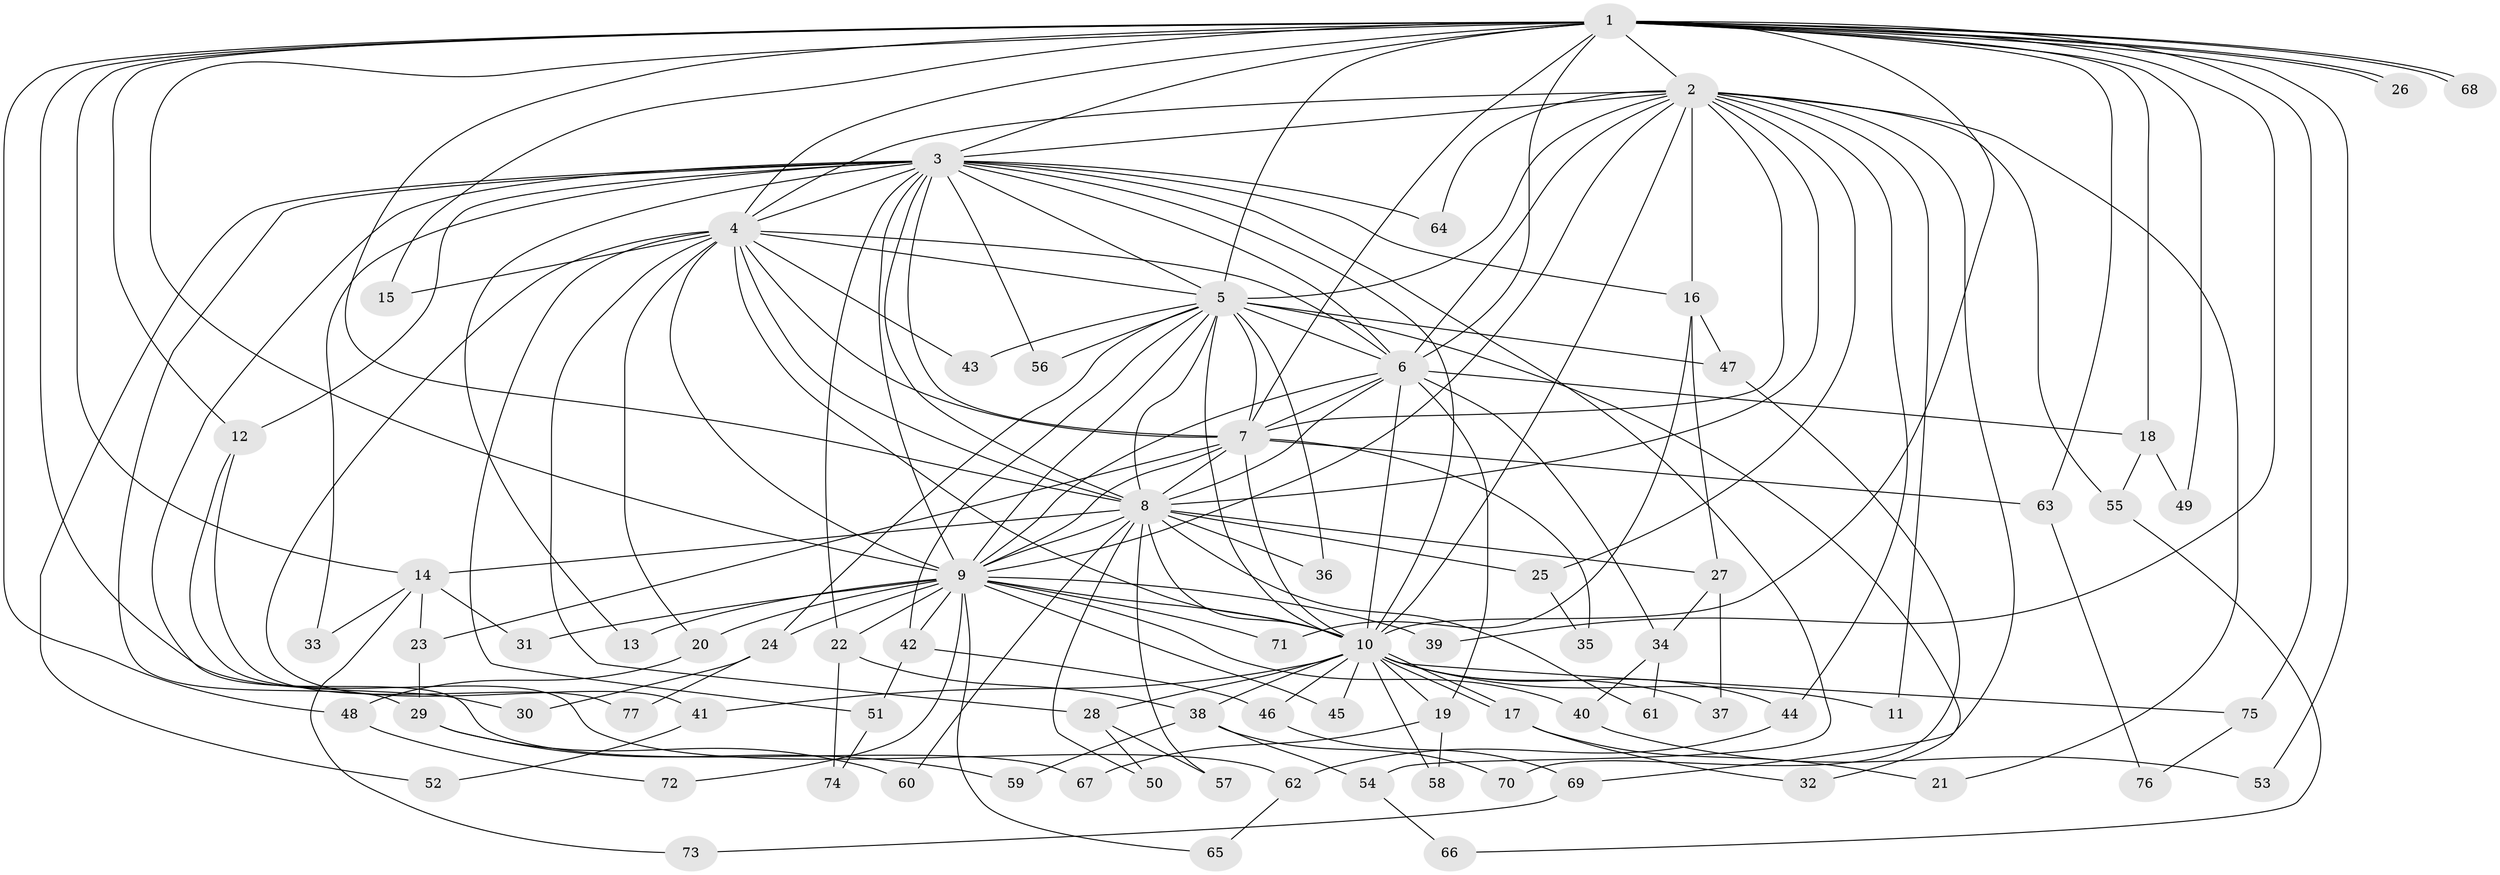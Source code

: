 // coarse degree distribution, {25: 0.018867924528301886, 16: 0.018867924528301886, 20: 0.03773584905660377, 14: 0.05660377358490566, 15: 0.018867924528301886, 18: 0.018867924528301886, 2: 0.41509433962264153, 5: 0.09433962264150944, 4: 0.11320754716981132, 3: 0.20754716981132076}
// Generated by graph-tools (version 1.1) at 2025/23/03/03/25 07:23:42]
// undirected, 77 vertices, 179 edges
graph export_dot {
graph [start="1"]
  node [color=gray90,style=filled];
  1;
  2;
  3;
  4;
  5;
  6;
  7;
  8;
  9;
  10;
  11;
  12;
  13;
  14;
  15;
  16;
  17;
  18;
  19;
  20;
  21;
  22;
  23;
  24;
  25;
  26;
  27;
  28;
  29;
  30;
  31;
  32;
  33;
  34;
  35;
  36;
  37;
  38;
  39;
  40;
  41;
  42;
  43;
  44;
  45;
  46;
  47;
  48;
  49;
  50;
  51;
  52;
  53;
  54;
  55;
  56;
  57;
  58;
  59;
  60;
  61;
  62;
  63;
  64;
  65;
  66;
  67;
  68;
  69;
  70;
  71;
  72;
  73;
  74;
  75;
  76;
  77;
  1 -- 2;
  1 -- 3;
  1 -- 4;
  1 -- 5;
  1 -- 6;
  1 -- 7;
  1 -- 8;
  1 -- 9;
  1 -- 10;
  1 -- 12;
  1 -- 14;
  1 -- 15;
  1 -- 18;
  1 -- 26;
  1 -- 26;
  1 -- 30;
  1 -- 39;
  1 -- 48;
  1 -- 49;
  1 -- 53;
  1 -- 63;
  1 -- 68;
  1 -- 68;
  1 -- 75;
  2 -- 3;
  2 -- 4;
  2 -- 5;
  2 -- 6;
  2 -- 7;
  2 -- 8;
  2 -- 9;
  2 -- 10;
  2 -- 11;
  2 -- 16;
  2 -- 21;
  2 -- 25;
  2 -- 44;
  2 -- 55;
  2 -- 64;
  2 -- 69;
  3 -- 4;
  3 -- 5;
  3 -- 6;
  3 -- 7;
  3 -- 8;
  3 -- 9;
  3 -- 10;
  3 -- 12;
  3 -- 13;
  3 -- 16;
  3 -- 22;
  3 -- 29;
  3 -- 33;
  3 -- 52;
  3 -- 54;
  3 -- 56;
  3 -- 64;
  3 -- 67;
  4 -- 5;
  4 -- 6;
  4 -- 7;
  4 -- 8;
  4 -- 9;
  4 -- 10;
  4 -- 15;
  4 -- 20;
  4 -- 28;
  4 -- 41;
  4 -- 43;
  4 -- 51;
  5 -- 6;
  5 -- 7;
  5 -- 8;
  5 -- 9;
  5 -- 10;
  5 -- 24;
  5 -- 32;
  5 -- 36;
  5 -- 42;
  5 -- 43;
  5 -- 47;
  5 -- 56;
  6 -- 7;
  6 -- 8;
  6 -- 9;
  6 -- 10;
  6 -- 18;
  6 -- 19;
  6 -- 34;
  7 -- 8;
  7 -- 9;
  7 -- 10;
  7 -- 23;
  7 -- 35;
  7 -- 63;
  8 -- 9;
  8 -- 10;
  8 -- 14;
  8 -- 25;
  8 -- 27;
  8 -- 36;
  8 -- 50;
  8 -- 57;
  8 -- 60;
  8 -- 61;
  9 -- 10;
  9 -- 13;
  9 -- 20;
  9 -- 22;
  9 -- 24;
  9 -- 31;
  9 -- 39;
  9 -- 40;
  9 -- 42;
  9 -- 45;
  9 -- 65;
  9 -- 71;
  9 -- 72;
  10 -- 11;
  10 -- 17;
  10 -- 17;
  10 -- 19;
  10 -- 28;
  10 -- 37;
  10 -- 38;
  10 -- 41;
  10 -- 44;
  10 -- 45;
  10 -- 46;
  10 -- 58;
  10 -- 75;
  12 -- 62;
  12 -- 77;
  14 -- 23;
  14 -- 31;
  14 -- 33;
  14 -- 73;
  16 -- 27;
  16 -- 47;
  16 -- 71;
  17 -- 21;
  17 -- 32;
  18 -- 49;
  18 -- 55;
  19 -- 58;
  19 -- 67;
  20 -- 48;
  22 -- 38;
  22 -- 74;
  23 -- 29;
  24 -- 30;
  24 -- 77;
  25 -- 35;
  27 -- 34;
  27 -- 37;
  28 -- 50;
  28 -- 57;
  29 -- 59;
  29 -- 60;
  34 -- 40;
  34 -- 61;
  38 -- 54;
  38 -- 59;
  38 -- 70;
  40 -- 53;
  41 -- 52;
  42 -- 46;
  42 -- 51;
  44 -- 62;
  46 -- 69;
  47 -- 70;
  48 -- 72;
  51 -- 74;
  54 -- 66;
  55 -- 66;
  62 -- 65;
  63 -- 76;
  69 -- 73;
  75 -- 76;
}
